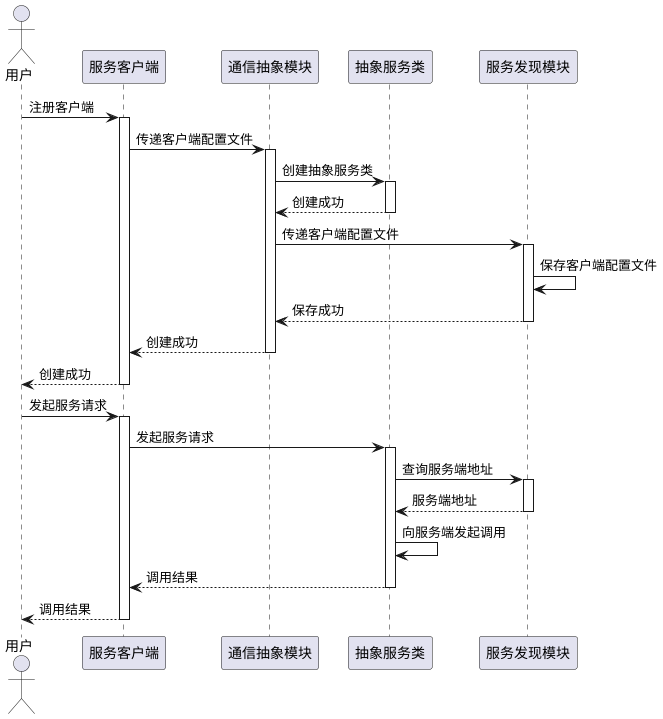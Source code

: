 skinparam style strictuml
@startuml
actor 用户
用户 -> 服务客户端 : 注册客户端
activate 服务客户端
服务客户端 -> 通信抽象模块 : 传递客户端配置文件
activate 通信抽象模块
通信抽象模块 -> 抽象服务类 : 创建抽象服务类
activate 抽象服务类
return 创建成功
通信抽象模块 -> 服务发现模块 : 传递客户端配置文件
activate 服务发现模块
服务发现模块 -> 服务发现模块 : 保存客户端配置文件
return 保存成功
return 创建成功
return 创建成功

用户 -> 服务客户端 : 发起服务请求
activate 服务客户端
服务客户端 -> 抽象服务类 : 发起服务请求
activate 抽象服务类
抽象服务类 -> 服务发现模块 : 查询服务端地址
activate 服务发现模块
return 服务端地址
抽象服务类 -> 抽象服务类 : 向服务端发起调用
return 调用结果
return 调用结果
@enduml